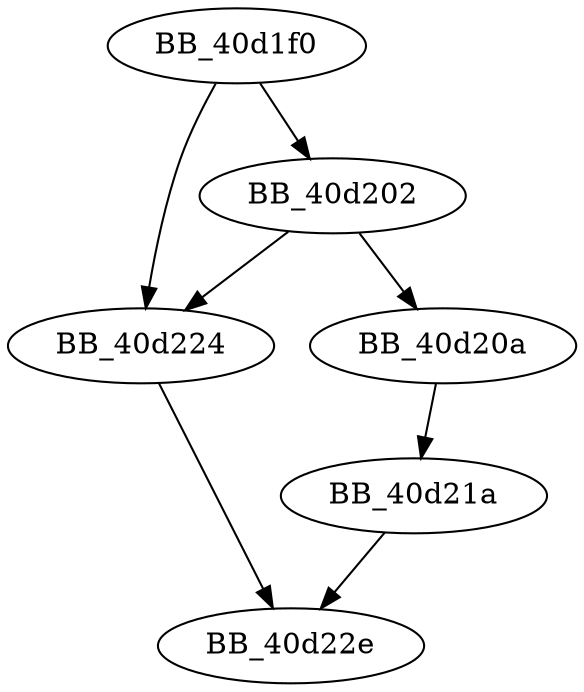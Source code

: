 DiGraph __lock_file{
BB_40d1f0->BB_40d202
BB_40d1f0->BB_40d224
BB_40d202->BB_40d20a
BB_40d202->BB_40d224
BB_40d20a->BB_40d21a
BB_40d21a->BB_40d22e
BB_40d224->BB_40d22e
}
